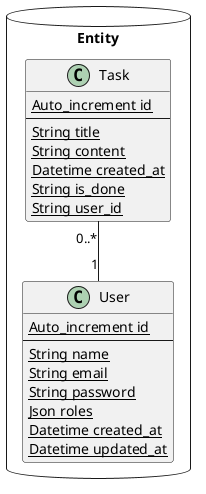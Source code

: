 @startuml

package Entity <<Database>> {
    class User {
        {static} Auto_increment id
        --
        {static} String name
        {static} String email
        {static} String password
        {static} Json roles
        {static} Datetime created_at
        {static} Datetime updated_at
    }

    Task "0..*" -- "1" User

    class Task {
        {static} Auto_increment id
        --
        {static} String title
        {static} String content
        {static} Datetime created_at
        {static} String is_done
        {static} String user_id
    }
}

@enduml
